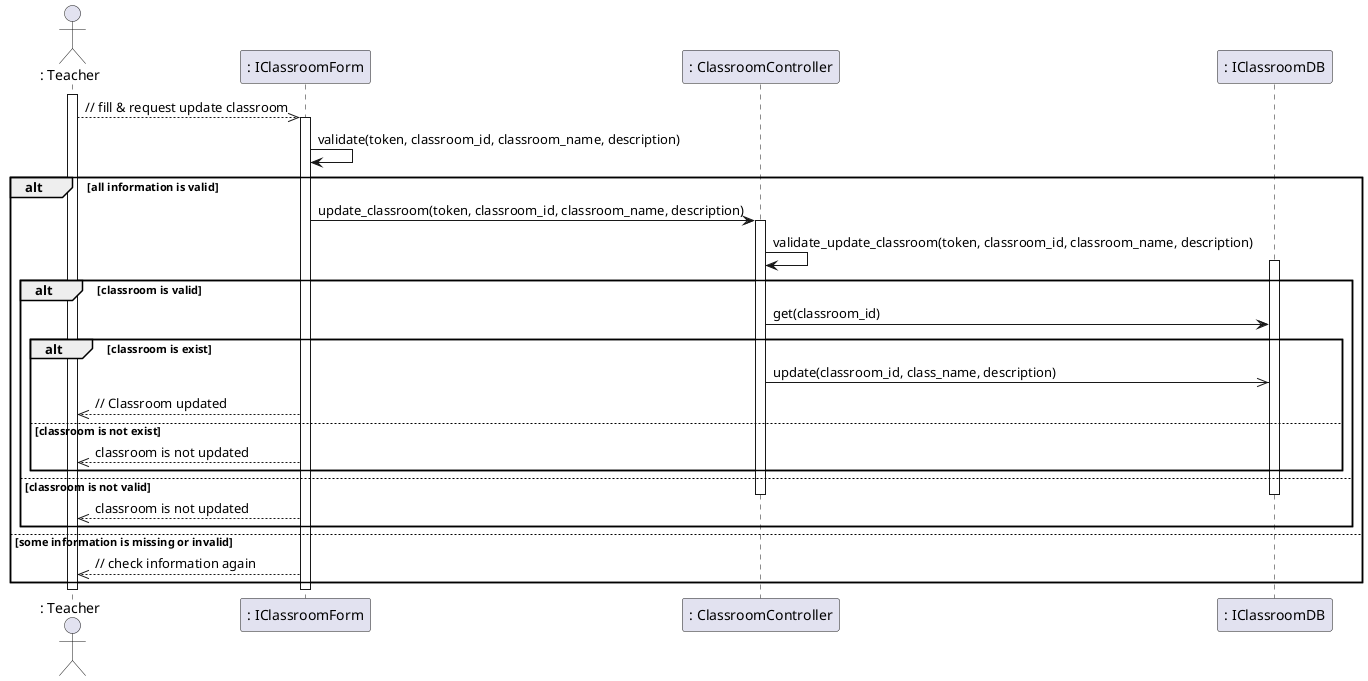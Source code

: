 @startuml updateClass
actor ": Teacher"
activate ": Teacher"
": Teacher" -->> ": IClassroomForm": // fill & request update classroom
activate ": IClassroomForm"
": IClassroomForm" -> ": IClassroomForm": validate(token, classroom_id, classroom_name, description)
alt all information is valid
    ": IClassroomForm" -> ": ClassroomController": update_classroom(token, classroom_id, classroom_name, description)
    activate ": ClassroomController"
    ": ClassroomController" -> ": ClassroomController": validate_update_classroom(token, classroom_id, classroom_name, description)
    activate ": IClassroomDB"
    alt classroom is valid
        ": ClassroomController" -> ": IClassroomDB": get(classroom_id)
        alt classroom is exist
            ": ClassroomController" ->> ": IClassroomDB": update(classroom_id, class_name, description)
            ": IClassroomForm" -->> ": Teacher": // Classroom updated
        else classroom is not exist
            ": IClassroomForm" -->> ": Teacher": classroom is not updated
        end
    else classroom is not valid
        deactivate ": IClassroomDB"
        deactivate ": ClassroomController"
        ": IClassroomForm" -->> ": Teacher": classroom is not updated
    end
else some information is missing or invalid
    ": IClassroomForm" -->> ": Teacher": // check information again
end

deactivate ": IClassroomForm"
deactivate ": Teacher"

@enduml